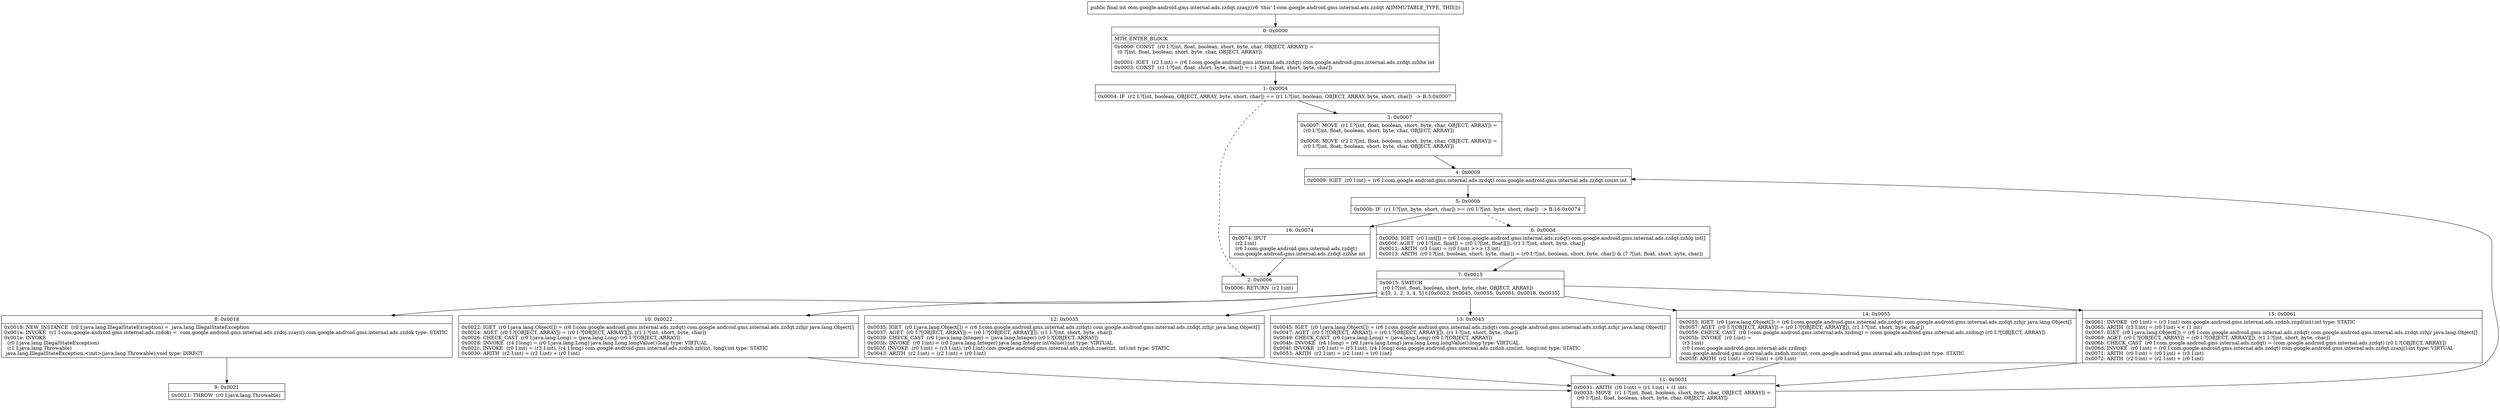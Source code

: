 digraph "CFG forcom.google.android.gms.internal.ads.zzdqt.zzaxj()I" {
Node_0 [shape=record,label="{0\:\ 0x0000|MTH_ENTER_BLOCK\l|0x0000: CONST  (r0 I:?[int, float, boolean, short, byte, char, OBJECT, ARRAY]) = \l  (0 ?[int, float, boolean, short, byte, char, OBJECT, ARRAY])\l \l0x0001: IGET  (r2 I:int) = (r6 I:com.google.android.gms.internal.ads.zzdqt) com.google.android.gms.internal.ads.zzdqt.zzhhe int \l0x0003: CONST  (r1 I:?[int, float, short, byte, char]) = (\-1 ?[int, float, short, byte, char]) \l}"];
Node_1 [shape=record,label="{1\:\ 0x0004|0x0004: IF  (r2 I:?[int, boolean, OBJECT, ARRAY, byte, short, char]) == (r1 I:?[int, boolean, OBJECT, ARRAY, byte, short, char])  \-\> B:3:0x0007 \l}"];
Node_2 [shape=record,label="{2\:\ 0x0006|0x0006: RETURN  (r2 I:int) \l}"];
Node_3 [shape=record,label="{3\:\ 0x0007|0x0007: MOVE  (r1 I:?[int, float, boolean, short, byte, char, OBJECT, ARRAY]) = \l  (r0 I:?[int, float, boolean, short, byte, char, OBJECT, ARRAY])\l \l0x0008: MOVE  (r2 I:?[int, float, boolean, short, byte, char, OBJECT, ARRAY]) = \l  (r0 I:?[int, float, boolean, short, byte, char, OBJECT, ARRAY])\l \l}"];
Node_4 [shape=record,label="{4\:\ 0x0009|0x0009: IGET  (r0 I:int) = (r6 I:com.google.android.gms.internal.ads.zzdqt) com.google.android.gms.internal.ads.zzdqt.count int \l}"];
Node_5 [shape=record,label="{5\:\ 0x000b|0x000b: IF  (r1 I:?[int, byte, short, char]) \>= (r0 I:?[int, byte, short, char])  \-\> B:16:0x0074 \l}"];
Node_6 [shape=record,label="{6\:\ 0x000d|0x000d: IGET  (r0 I:int[]) = (r6 I:com.google.android.gms.internal.ads.zzdqt) com.google.android.gms.internal.ads.zzdqt.zzhlg int[] \l0x000f: AGET  (r0 I:?[int, float]) = (r0 I:?[int, float][]), (r1 I:?[int, short, byte, char]) \l0x0011: ARITH  (r3 I:int) = (r0 I:int) \>\>\> (3 int) \l0x0013: ARITH  (r0 I:?[int, boolean, short, byte, char]) = (r0 I:?[int, boolean, short, byte, char]) & (7 ?[int, float, short, byte, char]) \l}"];
Node_7 [shape=record,label="{7\:\ 0x0015|0x0015: SWITCH  \l  (r0 I:?[int, float, boolean, short, byte, char, OBJECT, ARRAY])\l k:[0, 1, 2, 3, 4, 5] t:[0x0022, 0x0045, 0x0055, 0x0061, 0x0018, 0x0035] \l}"];
Node_8 [shape=record,label="{8\:\ 0x0018|0x0018: NEW_INSTANCE  (r0 I:java.lang.IllegalStateException) =  java.lang.IllegalStateException \l0x001a: INVOKE  (r1 I:com.google.android.gms.internal.ads.zzdok) =  com.google.android.gms.internal.ads.zzdoj.zzayi():com.google.android.gms.internal.ads.zzdok type: STATIC \l0x001e: INVOKE  \l  (r0 I:java.lang.IllegalStateException)\l  (r1 I:java.lang.Throwable)\l java.lang.IllegalStateException.\<init\>(java.lang.Throwable):void type: DIRECT \l}"];
Node_9 [shape=record,label="{9\:\ 0x0021|0x0021: THROW  (r0 I:java.lang.Throwable) \l}"];
Node_10 [shape=record,label="{10\:\ 0x0022|0x0022: IGET  (r0 I:java.lang.Object[]) = (r6 I:com.google.android.gms.internal.ads.zzdqt) com.google.android.gms.internal.ads.zzdqt.zzhjr java.lang.Object[] \l0x0024: AGET  (r0 I:?[OBJECT, ARRAY]) = (r0 I:?[OBJECT, ARRAY][]), (r1 I:?[int, short, byte, char]) \l0x0026: CHECK_CAST  (r0 I:java.lang.Long) = (java.lang.Long) (r0 I:?[OBJECT, ARRAY]) \l0x0028: INVOKE  (r4 I:long) = (r0 I:java.lang.Long) java.lang.Long.longValue():long type: VIRTUAL \l0x002c: INVOKE  (r0 I:int) = (r3 I:int), (r4 I:long) com.google.android.gms.internal.ads.zzdnh.zzl(int, long):int type: STATIC \l0x0030: ARITH  (r2 I:int) = (r2 I:int) + (r0 I:int) \l}"];
Node_11 [shape=record,label="{11\:\ 0x0031|0x0031: ARITH  (r0 I:int) = (r1 I:int) + (1 int) \l0x0033: MOVE  (r1 I:?[int, float, boolean, short, byte, char, OBJECT, ARRAY]) = \l  (r0 I:?[int, float, boolean, short, byte, char, OBJECT, ARRAY])\l \l}"];
Node_12 [shape=record,label="{12\:\ 0x0035|0x0035: IGET  (r0 I:java.lang.Object[]) = (r6 I:com.google.android.gms.internal.ads.zzdqt) com.google.android.gms.internal.ads.zzdqt.zzhjr java.lang.Object[] \l0x0037: AGET  (r0 I:?[OBJECT, ARRAY]) = (r0 I:?[OBJECT, ARRAY][]), (r1 I:?[int, short, byte, char]) \l0x0039: CHECK_CAST  (r0 I:java.lang.Integer) = (java.lang.Integer) (r0 I:?[OBJECT, ARRAY]) \l0x003b: INVOKE  (r0 I:int) = (r0 I:java.lang.Integer) java.lang.Integer.intValue():int type: VIRTUAL \l0x003f: INVOKE  (r0 I:int) = (r3 I:int), (r0 I:int) com.google.android.gms.internal.ads.zzdnh.zzae(int, int):int type: STATIC \l0x0043: ARITH  (r2 I:int) = (r2 I:int) + (r0 I:int) \l}"];
Node_13 [shape=record,label="{13\:\ 0x0045|0x0045: IGET  (r0 I:java.lang.Object[]) = (r6 I:com.google.android.gms.internal.ads.zzdqt) com.google.android.gms.internal.ads.zzdqt.zzhjr java.lang.Object[] \l0x0047: AGET  (r0 I:?[OBJECT, ARRAY]) = (r0 I:?[OBJECT, ARRAY][]), (r1 I:?[int, short, byte, char]) \l0x0049: CHECK_CAST  (r0 I:java.lang.Long) = (java.lang.Long) (r0 I:?[OBJECT, ARRAY]) \l0x004b: INVOKE  (r4 I:long) = (r0 I:java.lang.Long) java.lang.Long.longValue():long type: VIRTUAL \l0x004f: INVOKE  (r0 I:int) = (r3 I:int), (r4 I:long) com.google.android.gms.internal.ads.zzdnh.zzn(int, long):int type: STATIC \l0x0053: ARITH  (r2 I:int) = (r2 I:int) + (r0 I:int) \l}"];
Node_14 [shape=record,label="{14\:\ 0x0055|0x0055: IGET  (r0 I:java.lang.Object[]) = (r6 I:com.google.android.gms.internal.ads.zzdqt) com.google.android.gms.internal.ads.zzdqt.zzhjr java.lang.Object[] \l0x0057: AGET  (r0 I:?[OBJECT, ARRAY]) = (r0 I:?[OBJECT, ARRAY][]), (r1 I:?[int, short, byte, char]) \l0x0059: CHECK_CAST  (r0 I:com.google.android.gms.internal.ads.zzdmq) = (com.google.android.gms.internal.ads.zzdmq) (r0 I:?[OBJECT, ARRAY]) \l0x005b: INVOKE  (r0 I:int) = \l  (r3 I:int)\l  (r0 I:com.google.android.gms.internal.ads.zzdmq)\l com.google.android.gms.internal.ads.zzdnh.zzc(int, com.google.android.gms.internal.ads.zzdmq):int type: STATIC \l0x005f: ARITH  (r2 I:int) = (r2 I:int) + (r0 I:int) \l}"];
Node_15 [shape=record,label="{15\:\ 0x0061|0x0061: INVOKE  (r0 I:int) = (r3 I:int) com.google.android.gms.internal.ads.zzdnh.zzgd(int):int type: STATIC \l0x0065: ARITH  (r3 I:int) = (r0 I:int) \<\< (1 int) \l0x0067: IGET  (r0 I:java.lang.Object[]) = (r6 I:com.google.android.gms.internal.ads.zzdqt) com.google.android.gms.internal.ads.zzdqt.zzhjr java.lang.Object[] \l0x0069: AGET  (r0 I:?[OBJECT, ARRAY]) = (r0 I:?[OBJECT, ARRAY][]), (r1 I:?[int, short, byte, char]) \l0x006b: CHECK_CAST  (r0 I:com.google.android.gms.internal.ads.zzdqt) = (com.google.android.gms.internal.ads.zzdqt) (r0 I:?[OBJECT, ARRAY]) \l0x006d: INVOKE  (r0 I:int) = (r0 I:com.google.android.gms.internal.ads.zzdqt) com.google.android.gms.internal.ads.zzdqt.zzaxj():int type: VIRTUAL \l0x0071: ARITH  (r0 I:int) = (r0 I:int) + (r3 I:int) \l0x0072: ARITH  (r2 I:int) = (r2 I:int) + (r0 I:int) \l}"];
Node_16 [shape=record,label="{16\:\ 0x0074|0x0074: IPUT  \l  (r2 I:int)\l  (r6 I:com.google.android.gms.internal.ads.zzdqt)\l com.google.android.gms.internal.ads.zzdqt.zzhhe int \l}"];
MethodNode[shape=record,label="{public final int com.google.android.gms.internal.ads.zzdqt.zzaxj((r6 'this' I:com.google.android.gms.internal.ads.zzdqt A[IMMUTABLE_TYPE, THIS])) }"];
MethodNode -> Node_0;
Node_0 -> Node_1;
Node_1 -> Node_2[style=dashed];
Node_1 -> Node_3;
Node_3 -> Node_4;
Node_4 -> Node_5;
Node_5 -> Node_6[style=dashed];
Node_5 -> Node_16;
Node_6 -> Node_7;
Node_7 -> Node_8;
Node_7 -> Node_10;
Node_7 -> Node_12;
Node_7 -> Node_13;
Node_7 -> Node_14;
Node_7 -> Node_15;
Node_8 -> Node_9;
Node_10 -> Node_11;
Node_11 -> Node_4;
Node_12 -> Node_11;
Node_13 -> Node_11;
Node_14 -> Node_11;
Node_15 -> Node_11;
Node_16 -> Node_2;
}

